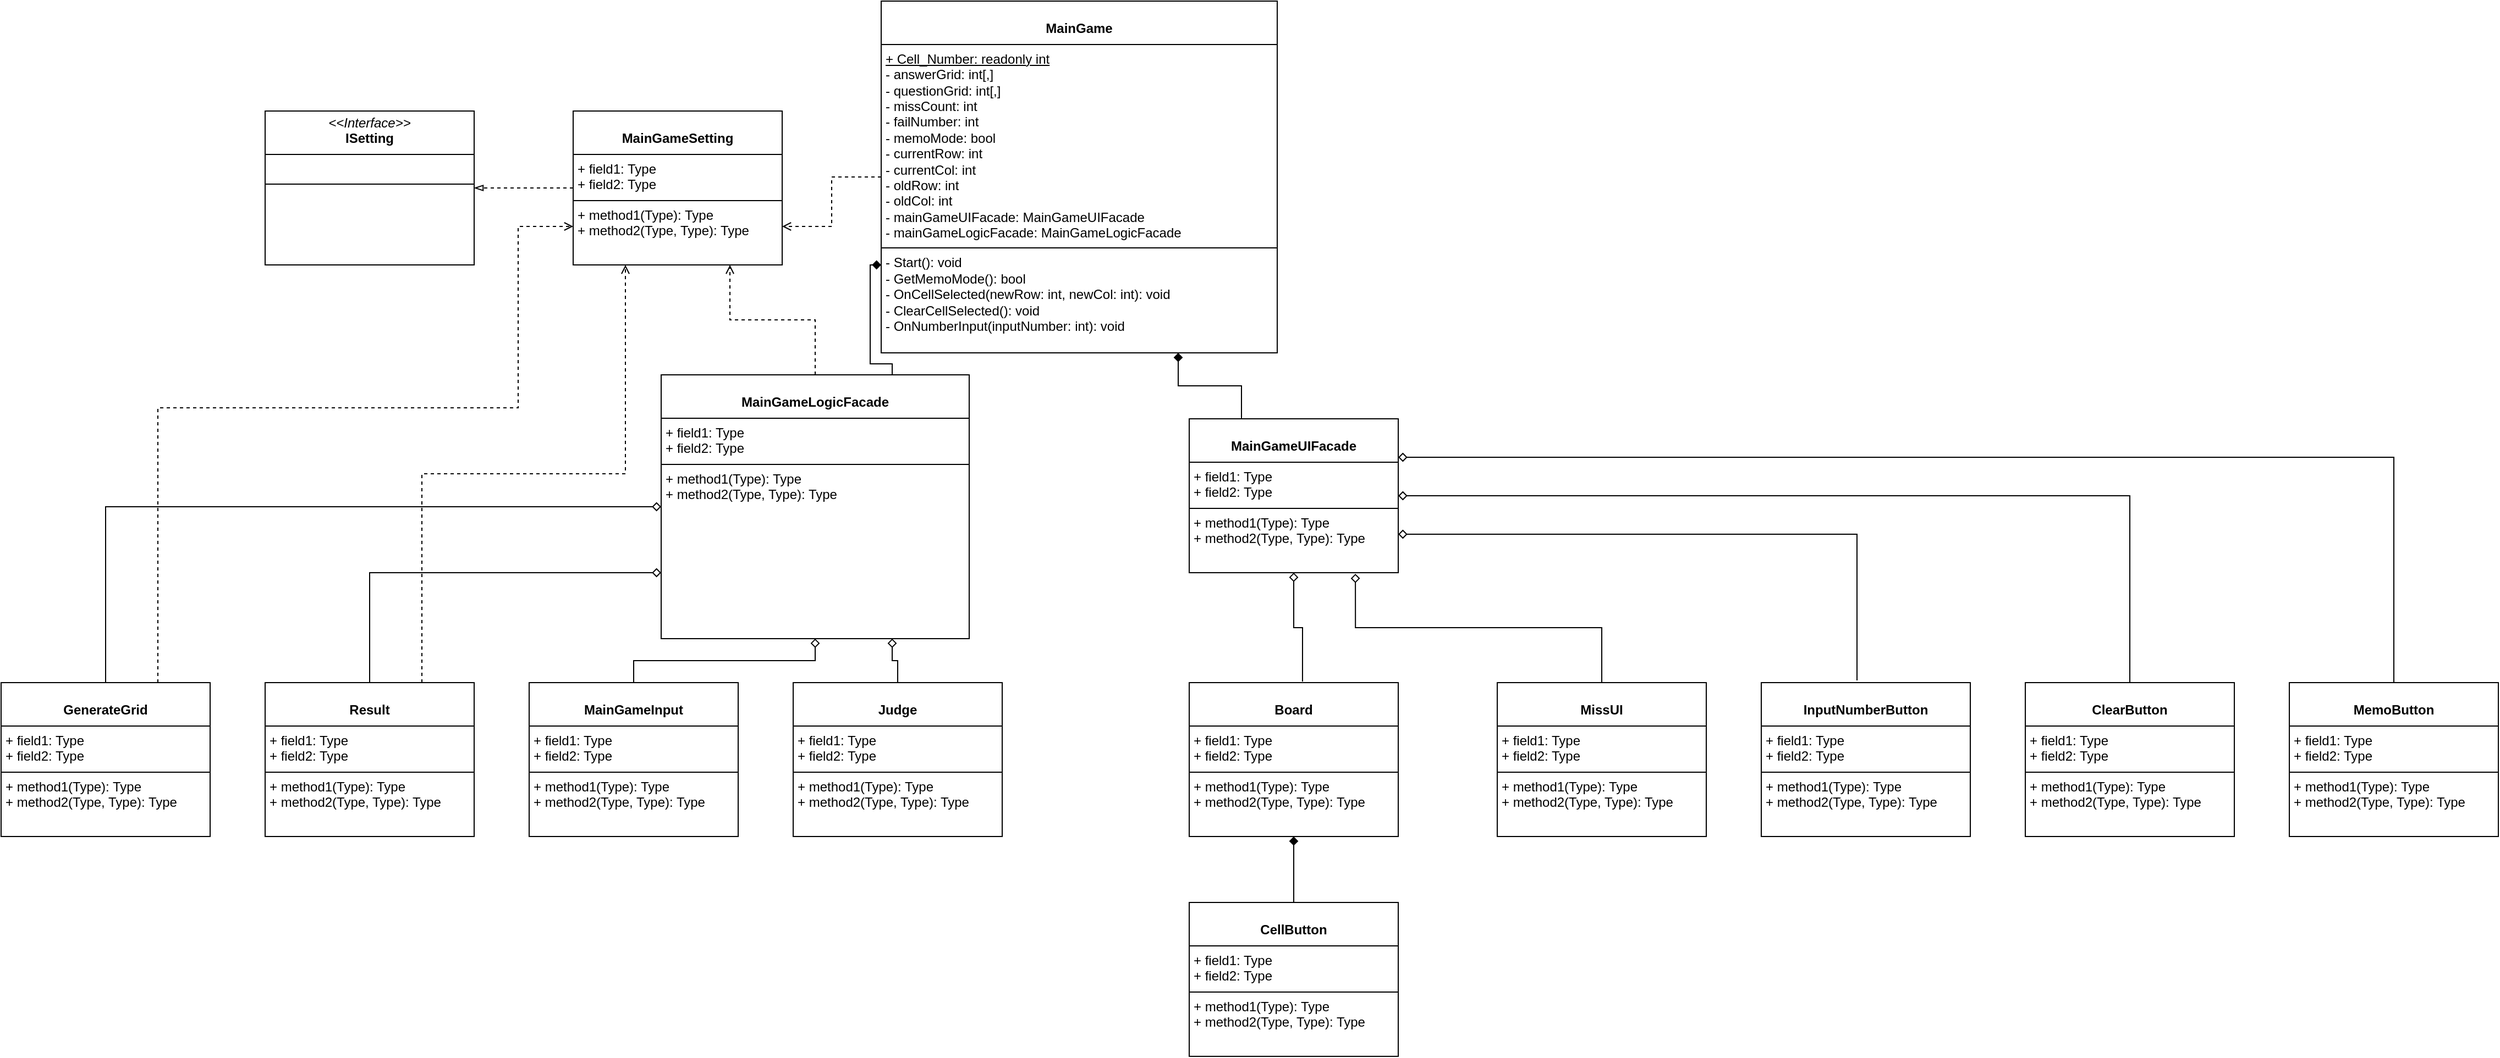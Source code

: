 <mxfile version="28.1.2">
  <diagram name="ページ1" id="Puh7-I7mzjjmiL3vDldl">
    <mxGraphModel dx="1861" dy="1877" grid="1" gridSize="10" guides="1" tooltips="1" connect="1" arrows="1" fold="1" page="1" pageScale="1" pageWidth="827" pageHeight="1169" math="0" shadow="0">
      <root>
        <mxCell id="0" />
        <mxCell id="1" parent="0" />
        <mxCell id="Pp48qL5yRf0eUo82ehOM-2" value="&lt;p style=&quot;margin:0px;margin-top:4px;text-align:center;&quot;&gt;&lt;br&gt;&lt;b&gt;MainGameSetting&lt;/b&gt;&lt;/p&gt;&lt;hr size=&quot;1&quot; style=&quot;border-style:solid;&quot;&gt;&lt;p style=&quot;margin:0px;margin-left:4px;&quot;&gt;+ field1: Type&lt;br&gt;+ field2: Type&lt;/p&gt;&lt;hr size=&quot;1&quot; style=&quot;border-style:solid;&quot;&gt;&lt;p style=&quot;margin:0px;margin-left:4px;&quot;&gt;+ method1(Type): Type&lt;br&gt;+ method2(Type, Type): Type&lt;/p&gt;" style="verticalAlign=top;align=left;overflow=fill;html=1;whiteSpace=wrap;" parent="1" vertex="1">
          <mxGeometry x="40" y="-40" width="190" height="140" as="geometry" />
        </mxCell>
        <mxCell id="Pp48qL5yRf0eUo82ehOM-3" value="&lt;p style=&quot;margin:0px;margin-top:4px;text-align:center;&quot;&gt;&lt;br&gt;&lt;b&gt;MainGameUIFacade&lt;/b&gt;&lt;/p&gt;&lt;hr size=&quot;1&quot; style=&quot;border-style:solid;&quot;&gt;&lt;p style=&quot;margin:0px;margin-left:4px;&quot;&gt;+ field1: Type&lt;br&gt;+ field2: Type&lt;/p&gt;&lt;hr size=&quot;1&quot; style=&quot;border-style:solid;&quot;&gt;&lt;p style=&quot;margin:0px;margin-left:4px;&quot;&gt;+ method1(Type): Type&lt;br&gt;+ method2(Type, Type): Type&lt;/p&gt;" style="verticalAlign=top;align=left;overflow=fill;html=1;whiteSpace=wrap;" parent="1" vertex="1">
          <mxGeometry x="600" y="240" width="190" height="140" as="geometry" />
        </mxCell>
        <mxCell id="Pp48qL5yRf0eUo82ehOM-4" value="&lt;p style=&quot;margin:0px;margin-top:4px;text-align:center;&quot;&gt;&lt;br&gt;&lt;b&gt;MainGameLogicFacade&lt;/b&gt;&lt;/p&gt;&lt;hr size=&quot;1&quot; style=&quot;border-style:solid;&quot;&gt;&lt;p style=&quot;margin:0px;margin-left:4px;&quot;&gt;+ field1: Type&lt;br&gt;+ field2: Type&lt;/p&gt;&lt;hr size=&quot;1&quot; style=&quot;border-style:solid;&quot;&gt;&lt;p style=&quot;margin:0px;margin-left:4px;&quot;&gt;+ method1(Type): Type&lt;br&gt;+ method2(Type, Type): Type&lt;/p&gt;" style="verticalAlign=top;align=left;overflow=fill;html=1;whiteSpace=wrap;" parent="1" vertex="1">
          <mxGeometry x="120" y="200" width="280" height="240" as="geometry" />
        </mxCell>
        <mxCell id="Pp48qL5yRf0eUo82ehOM-5" value="&lt;p style=&quot;margin:0px;margin-top:4px;text-align:center;&quot;&gt;&lt;br&gt;&lt;b&gt;MainGame&lt;/b&gt;&lt;/p&gt;&lt;hr size=&quot;1&quot; style=&quot;border-style:solid;&quot;&gt;&lt;p style=&quot;margin:0px;margin-left:4px;&quot;&gt;&lt;u&gt;+ Cell_Number: readonly int&lt;/u&gt;&lt;br&gt;- answerGrid: int[,]&lt;/p&gt;&lt;p style=&quot;margin:0px;margin-left:4px;&quot;&gt;- questionGrid: int[,]&lt;/p&gt;&lt;p style=&quot;margin:0px;margin-left:4px;&quot;&gt;- missCount: int&lt;/p&gt;&lt;p style=&quot;margin:0px;margin-left:4px;&quot;&gt;- failNumber: int&lt;/p&gt;&lt;p style=&quot;margin:0px;margin-left:4px;&quot;&gt;- memoMode: bool&lt;/p&gt;&lt;p style=&quot;margin:0px;margin-left:4px;&quot;&gt;- currentRow: int&lt;/p&gt;&lt;p style=&quot;margin:0px;margin-left:4px;&quot;&gt;- currentCol: int&lt;/p&gt;&lt;p style=&quot;margin:0px;margin-left:4px;&quot;&gt;- oldRow: int&lt;/p&gt;&lt;p style=&quot;margin:0px;margin-left:4px;&quot;&gt;- oldCol: int&lt;/p&gt;&lt;p style=&quot;margin:0px;margin-left:4px;&quot;&gt;- mainGameUIFacade: MainGameUIFacade&lt;/p&gt;&lt;p style=&quot;margin:0px;margin-left:4px;&quot;&gt;- mainGameLogicFacade: MainGameLogicFacade&lt;/p&gt;&lt;hr size=&quot;1&quot; style=&quot;border-style:solid;&quot;&gt;&lt;p style=&quot;margin:0px;margin-left:4px;&quot;&gt;- Start(): void&lt;br&gt;- GetMemoMode(): bool&lt;/p&gt;&lt;p style=&quot;margin:0px;margin-left:4px;&quot;&gt;- OnCellSelected(newRow: int, newCol: int): void&lt;/p&gt;&lt;p style=&quot;margin:0px;margin-left:4px;&quot;&gt;- ClearCellSelected(): void&lt;/p&gt;&lt;p style=&quot;margin:0px;margin-left:4px;&quot;&gt;- OnNumberInput(inputNumber: int): void&lt;/p&gt;" style="verticalAlign=top;align=left;overflow=fill;html=1;whiteSpace=wrap;" parent="1" vertex="1">
          <mxGeometry x="320" y="-140" width="360" height="320" as="geometry" />
        </mxCell>
        <mxCell id="U8yoPUHGCQlqRKK3olt2-1" value="" style="endArrow=diamond;html=1;rounded=0;endFill=1;entryX=0;entryY=0.75;entryDx=0;entryDy=0;exitX=0.75;exitY=0;exitDx=0;exitDy=0;edgeStyle=orthogonalEdgeStyle;" parent="1" source="Pp48qL5yRf0eUo82ehOM-4" target="Pp48qL5yRf0eUo82ehOM-5" edge="1">
          <mxGeometry width="50" height="50" relative="1" as="geometry">
            <mxPoint x="220" y="220" as="sourcePoint" />
            <mxPoint x="290" y="160" as="targetPoint" />
          </mxGeometry>
        </mxCell>
        <mxCell id="U8yoPUHGCQlqRKK3olt2-2" value="" style="endArrow=open;html=1;rounded=0;entryX=1;entryY=0.75;entryDx=0;entryDy=0;exitX=0;exitY=0.5;exitDx=0;exitDy=0;endFill=0;edgeStyle=orthogonalEdgeStyle;dashed=1;" parent="1" source="Pp48qL5yRf0eUo82ehOM-5" target="Pp48qL5yRf0eUo82ehOM-2" edge="1">
          <mxGeometry width="50" height="50" relative="1" as="geometry">
            <mxPoint x="390" y="250" as="sourcePoint" />
            <mxPoint x="440" y="200" as="targetPoint" />
          </mxGeometry>
        </mxCell>
        <mxCell id="U8yoPUHGCQlqRKK3olt2-3" value="&lt;p style=&quot;margin:0px;margin-top:4px;text-align:center;&quot;&gt;&lt;i&gt;&amp;lt;&amp;lt;Interface&amp;gt;&amp;gt;&lt;/i&gt;&lt;br&gt;&lt;b&gt;ISetting&lt;/b&gt;&lt;/p&gt;&lt;hr size=&quot;1&quot; style=&quot;border-style:solid;&quot;&gt;&lt;p style=&quot;margin:0px;margin-left:4px;&quot;&gt;&lt;br&gt;&lt;/p&gt;&lt;hr size=&quot;1&quot; style=&quot;border-style:solid;&quot;&gt;&lt;p style=&quot;margin:0px;margin-left:4px;&quot;&gt;&lt;br&gt;&lt;/p&gt;" style="verticalAlign=top;align=left;overflow=fill;html=1;whiteSpace=wrap;" parent="1" vertex="1">
          <mxGeometry x="-240" y="-40" width="190" height="140" as="geometry" />
        </mxCell>
        <mxCell id="U8yoPUHGCQlqRKK3olt2-4" value="" style="endArrow=blockThin;html=1;rounded=0;entryX=1;entryY=0.5;entryDx=0;entryDy=0;exitX=0;exitY=0.5;exitDx=0;exitDy=0;endFill=0;dashed=1;edgeStyle=orthogonalEdgeStyle;" parent="1" source="Pp48qL5yRf0eUo82ehOM-2" target="U8yoPUHGCQlqRKK3olt2-3" edge="1">
          <mxGeometry width="50" height="50" relative="1" as="geometry">
            <mxPoint x="90" y="200" as="sourcePoint" />
            <mxPoint x="140" y="150" as="targetPoint" />
          </mxGeometry>
        </mxCell>
        <mxCell id="U8yoPUHGCQlqRKK3olt2-5" value="" style="endArrow=diamond;html=1;rounded=0;entryX=0.75;entryY=1;entryDx=0;entryDy=0;exitX=0.25;exitY=0;exitDx=0;exitDy=0;edgeStyle=orthogonalEdgeStyle;endFill=1;" parent="1" source="Pp48qL5yRf0eUo82ehOM-3" target="Pp48qL5yRf0eUo82ehOM-5" edge="1">
          <mxGeometry width="50" height="50" relative="1" as="geometry">
            <mxPoint x="370" y="310" as="sourcePoint" />
            <mxPoint x="420" y="260" as="targetPoint" />
          </mxGeometry>
        </mxCell>
        <mxCell id="U8yoPUHGCQlqRKK3olt2-6" value="&lt;p style=&quot;margin:0px;margin-top:4px;text-align:center;&quot;&gt;&lt;br&gt;&lt;b&gt;Board&lt;/b&gt;&lt;/p&gt;&lt;hr size=&quot;1&quot; style=&quot;border-style:solid;&quot;&gt;&lt;p style=&quot;margin:0px;margin-left:4px;&quot;&gt;+ field1: Type&lt;br&gt;+ field2: Type&lt;/p&gt;&lt;hr size=&quot;1&quot; style=&quot;border-style:solid;&quot;&gt;&lt;p style=&quot;margin:0px;margin-left:4px;&quot;&gt;+ method1(Type): Type&lt;br&gt;+ method2(Type, Type): Type&lt;/p&gt;" style="verticalAlign=top;align=left;overflow=fill;html=1;whiteSpace=wrap;" parent="1" vertex="1">
          <mxGeometry x="600" y="480" width="190" height="140" as="geometry" />
        </mxCell>
        <mxCell id="U8yoPUHGCQlqRKK3olt2-7" value="" style="endArrow=diamond;html=1;rounded=0;entryX=0.5;entryY=1;entryDx=0;entryDy=0;exitX=0.542;exitY=-0.007;exitDx=0;exitDy=0;exitPerimeter=0;edgeStyle=orthogonalEdgeStyle;endFill=0;" parent="1" source="U8yoPUHGCQlqRKK3olt2-6" target="Pp48qL5yRf0eUo82ehOM-3" edge="1">
          <mxGeometry width="50" height="50" relative="1" as="geometry">
            <mxPoint x="700" y="440" as="sourcePoint" />
            <mxPoint x="750" y="430" as="targetPoint" />
          </mxGeometry>
        </mxCell>
        <mxCell id="U8yoPUHGCQlqRKK3olt2-8" value="&lt;p style=&quot;margin:0px;margin-top:4px;text-align:center;&quot;&gt;&lt;br&gt;&lt;b&gt;CellButton&lt;/b&gt;&lt;/p&gt;&lt;hr size=&quot;1&quot; style=&quot;border-style:solid;&quot;&gt;&lt;p style=&quot;margin:0px;margin-left:4px;&quot;&gt;+ field1: Type&lt;br&gt;+ field2: Type&lt;/p&gt;&lt;hr size=&quot;1&quot; style=&quot;border-style:solid;&quot;&gt;&lt;p style=&quot;margin:0px;margin-left:4px;&quot;&gt;+ method1(Type): Type&lt;br&gt;+ method2(Type, Type): Type&lt;/p&gt;" style="verticalAlign=top;align=left;overflow=fill;html=1;whiteSpace=wrap;" parent="1" vertex="1">
          <mxGeometry x="600" y="680" width="190" height="140" as="geometry" />
        </mxCell>
        <mxCell id="U8yoPUHGCQlqRKK3olt2-9" value="" style="endArrow=diamond;html=1;rounded=0;exitX=0.5;exitY=0;exitDx=0;exitDy=0;entryX=0.5;entryY=1;entryDx=0;entryDy=0;endFill=1;" parent="1" source="U8yoPUHGCQlqRKK3olt2-8" target="U8yoPUHGCQlqRKK3olt2-6" edge="1">
          <mxGeometry width="50" height="50" relative="1" as="geometry">
            <mxPoint x="750" y="670" as="sourcePoint" />
            <mxPoint x="800" y="620" as="targetPoint" />
          </mxGeometry>
        </mxCell>
        <mxCell id="U8yoPUHGCQlqRKK3olt2-10" value="&lt;p style=&quot;margin:0px;margin-top:4px;text-align:center;&quot;&gt;&lt;br&gt;&lt;b&gt;MissUI&lt;/b&gt;&lt;/p&gt;&lt;hr size=&quot;1&quot; style=&quot;border-style:solid;&quot;&gt;&lt;p style=&quot;margin:0px;margin-left:4px;&quot;&gt;+ field1: Type&lt;br&gt;+ field2: Type&lt;/p&gt;&lt;hr size=&quot;1&quot; style=&quot;border-style:solid;&quot;&gt;&lt;p style=&quot;margin:0px;margin-left:4px;&quot;&gt;+ method1(Type): Type&lt;br&gt;+ method2(Type, Type): Type&lt;/p&gt;" style="verticalAlign=top;align=left;overflow=fill;html=1;whiteSpace=wrap;" parent="1" vertex="1">
          <mxGeometry x="880" y="480" width="190" height="140" as="geometry" />
        </mxCell>
        <mxCell id="U8yoPUHGCQlqRKK3olt2-11" value="" style="endArrow=diamond;html=1;rounded=0;entryX=0.795;entryY=1.007;entryDx=0;entryDy=0;exitX=0.5;exitY=0;exitDx=0;exitDy=0;edgeStyle=orthogonalEdgeStyle;endFill=0;entryPerimeter=0;" parent="1" source="U8yoPUHGCQlqRKK3olt2-10" target="Pp48qL5yRf0eUo82ehOM-3" edge="1">
          <mxGeometry width="50" height="50" relative="1" as="geometry">
            <mxPoint x="860" y="489" as="sourcePoint" />
            <mxPoint x="852" y="390" as="targetPoint" />
          </mxGeometry>
        </mxCell>
        <mxCell id="U8yoPUHGCQlqRKK3olt2-12" value="&lt;p style=&quot;margin:0px;margin-top:4px;text-align:center;&quot;&gt;&lt;br&gt;&lt;b&gt;InputNumberButton&lt;/b&gt;&lt;/p&gt;&lt;hr size=&quot;1&quot; style=&quot;border-style:solid;&quot;&gt;&lt;p style=&quot;margin:0px;margin-left:4px;&quot;&gt;+ field1: Type&lt;br&gt;+ field2: Type&lt;/p&gt;&lt;hr size=&quot;1&quot; style=&quot;border-style:solid;&quot;&gt;&lt;p style=&quot;margin:0px;margin-left:4px;&quot;&gt;+ method1(Type): Type&lt;br&gt;+ method2(Type, Type): Type&lt;/p&gt;" style="verticalAlign=top;align=left;overflow=fill;html=1;whiteSpace=wrap;" parent="1" vertex="1">
          <mxGeometry x="1120" y="480" width="190" height="140" as="geometry" />
        </mxCell>
        <mxCell id="U8yoPUHGCQlqRKK3olt2-13" value="" style="endArrow=diamond;html=1;rounded=0;entryX=1;entryY=0.75;entryDx=0;entryDy=0;exitX=0.458;exitY=-0.014;exitDx=0;exitDy=0;edgeStyle=orthogonalEdgeStyle;endFill=0;exitPerimeter=0;" parent="1" source="U8yoPUHGCQlqRKK3olt2-12" target="Pp48qL5yRf0eUo82ehOM-3" edge="1">
          <mxGeometry width="50" height="50" relative="1" as="geometry">
            <mxPoint x="985" y="490" as="sourcePoint" />
            <mxPoint x="761" y="391" as="targetPoint" />
            <Array as="points">
              <mxPoint x="1207" y="345" />
            </Array>
          </mxGeometry>
        </mxCell>
        <mxCell id="U8yoPUHGCQlqRKK3olt2-14" value="&lt;p style=&quot;margin:0px;margin-top:4px;text-align:center;&quot;&gt;&lt;br&gt;&lt;b&gt;ClearButton&lt;/b&gt;&lt;/p&gt;&lt;hr size=&quot;1&quot; style=&quot;border-style:solid;&quot;&gt;&lt;p style=&quot;margin:0px;margin-left:4px;&quot;&gt;+ field1: Type&lt;br&gt;+ field2: Type&lt;/p&gt;&lt;hr size=&quot;1&quot; style=&quot;border-style:solid;&quot;&gt;&lt;p style=&quot;margin:0px;margin-left:4px;&quot;&gt;+ method1(Type): Type&lt;br&gt;+ method2(Type, Type): Type&lt;/p&gt;" style="verticalAlign=top;align=left;overflow=fill;html=1;whiteSpace=wrap;" parent="1" vertex="1">
          <mxGeometry x="1360" y="480" width="190" height="140" as="geometry" />
        </mxCell>
        <mxCell id="U8yoPUHGCQlqRKK3olt2-15" value="" style="endArrow=diamond;html=1;rounded=0;entryX=1;entryY=0.5;entryDx=0;entryDy=0;exitX=0.5;exitY=0;exitDx=0;exitDy=0;edgeStyle=orthogonalEdgeStyle;endFill=0;" parent="1" source="U8yoPUHGCQlqRKK3olt2-14" target="Pp48qL5yRf0eUo82ehOM-3" edge="1">
          <mxGeometry width="50" height="50" relative="1" as="geometry">
            <mxPoint x="1217" y="488" as="sourcePoint" />
            <mxPoint x="800" y="355" as="targetPoint" />
            <Array as="points">
              <mxPoint x="1455" y="310" />
            </Array>
          </mxGeometry>
        </mxCell>
        <mxCell id="U8yoPUHGCQlqRKK3olt2-16" value="&lt;p style=&quot;margin:0px;margin-top:4px;text-align:center;&quot;&gt;&lt;br&gt;&lt;b&gt;MemoButton&lt;/b&gt;&lt;/p&gt;&lt;hr size=&quot;1&quot; style=&quot;border-style:solid;&quot;&gt;&lt;p style=&quot;margin:0px;margin-left:4px;&quot;&gt;+ field1: Type&lt;br&gt;+ field2: Type&lt;/p&gt;&lt;hr size=&quot;1&quot; style=&quot;border-style:solid;&quot;&gt;&lt;p style=&quot;margin:0px;margin-left:4px;&quot;&gt;+ method1(Type): Type&lt;br&gt;+ method2(Type, Type): Type&lt;/p&gt;" style="verticalAlign=top;align=left;overflow=fill;html=1;whiteSpace=wrap;" parent="1" vertex="1">
          <mxGeometry x="1600" y="480" width="190" height="140" as="geometry" />
        </mxCell>
        <mxCell id="U8yoPUHGCQlqRKK3olt2-17" value="" style="endArrow=diamond;html=1;rounded=0;entryX=1;entryY=0.25;entryDx=0;entryDy=0;exitX=0.5;exitY=0;exitDx=0;exitDy=0;edgeStyle=orthogonalEdgeStyle;endFill=0;" parent="1" source="U8yoPUHGCQlqRKK3olt2-16" target="Pp48qL5yRf0eUo82ehOM-3" edge="1">
          <mxGeometry width="50" height="50" relative="1" as="geometry">
            <mxPoint x="1465" y="490" as="sourcePoint" />
            <mxPoint x="800" y="320" as="targetPoint" />
            <Array as="points">
              <mxPoint x="1695" y="275" />
            </Array>
          </mxGeometry>
        </mxCell>
        <mxCell id="U8yoPUHGCQlqRKK3olt2-18" value="&lt;p style=&quot;margin:0px;margin-top:4px;text-align:center;&quot;&gt;&lt;br&gt;&lt;b&gt;Judge&lt;/b&gt;&lt;/p&gt;&lt;hr size=&quot;1&quot; style=&quot;border-style:solid;&quot;&gt;&lt;p style=&quot;margin:0px;margin-left:4px;&quot;&gt;+ field1: Type&lt;br&gt;+ field2: Type&lt;/p&gt;&lt;hr size=&quot;1&quot; style=&quot;border-style:solid;&quot;&gt;&lt;p style=&quot;margin:0px;margin-left:4px;&quot;&gt;+ method1(Type): Type&lt;br&gt;+ method2(Type, Type): Type&lt;/p&gt;" style="verticalAlign=top;align=left;overflow=fill;html=1;whiteSpace=wrap;" parent="1" vertex="1">
          <mxGeometry x="240" y="480" width="190" height="140" as="geometry" />
        </mxCell>
        <mxCell id="U8yoPUHGCQlqRKK3olt2-19" value="&lt;p style=&quot;margin:0px;margin-top:4px;text-align:center;&quot;&gt;&lt;br&gt;&lt;b&gt;MainGameInput&lt;/b&gt;&lt;/p&gt;&lt;hr size=&quot;1&quot; style=&quot;border-style:solid;&quot;&gt;&lt;p style=&quot;margin:0px;margin-left:4px;&quot;&gt;+ field1: Type&lt;br&gt;+ field2: Type&lt;/p&gt;&lt;hr size=&quot;1&quot; style=&quot;border-style:solid;&quot;&gt;&lt;p style=&quot;margin:0px;margin-left:4px;&quot;&gt;+ method1(Type): Type&lt;br&gt;+ method2(Type, Type): Type&lt;/p&gt;" style="verticalAlign=top;align=left;overflow=fill;html=1;whiteSpace=wrap;" parent="1" vertex="1">
          <mxGeometry y="480" width="190" height="140" as="geometry" />
        </mxCell>
        <mxCell id="U8yoPUHGCQlqRKK3olt2-20" value="&lt;p style=&quot;margin:0px;margin-top:4px;text-align:center;&quot;&gt;&lt;br&gt;&lt;b&gt;Result&lt;/b&gt;&lt;/p&gt;&lt;hr size=&quot;1&quot; style=&quot;border-style:solid;&quot;&gt;&lt;p style=&quot;margin:0px;margin-left:4px;&quot;&gt;+ field1: Type&lt;br&gt;+ field2: Type&lt;/p&gt;&lt;hr size=&quot;1&quot; style=&quot;border-style:solid;&quot;&gt;&lt;p style=&quot;margin:0px;margin-left:4px;&quot;&gt;+ method1(Type): Type&lt;br&gt;+ method2(Type, Type): Type&lt;/p&gt;" style="verticalAlign=top;align=left;overflow=fill;html=1;whiteSpace=wrap;" parent="1" vertex="1">
          <mxGeometry x="-240" y="480" width="190" height="140" as="geometry" />
        </mxCell>
        <mxCell id="U8yoPUHGCQlqRKK3olt2-21" value="&lt;p style=&quot;margin:0px;margin-top:4px;text-align:center;&quot;&gt;&lt;br&gt;&lt;b&gt;GenerateGrid&lt;/b&gt;&lt;/p&gt;&lt;hr size=&quot;1&quot; style=&quot;border-style:solid;&quot;&gt;&lt;p style=&quot;margin:0px;margin-left:4px;&quot;&gt;+ field1: Type&lt;br&gt;+ field2: Type&lt;/p&gt;&lt;hr size=&quot;1&quot; style=&quot;border-style:solid;&quot;&gt;&lt;p style=&quot;margin:0px;margin-left:4px;&quot;&gt;+ method1(Type): Type&lt;br&gt;+ method2(Type, Type): Type&lt;/p&gt;" style="verticalAlign=top;align=left;overflow=fill;html=1;whiteSpace=wrap;" parent="1" vertex="1">
          <mxGeometry x="-480" y="480" width="190" height="140" as="geometry" />
        </mxCell>
        <mxCell id="U8yoPUHGCQlqRKK3olt2-22" value="" style="endArrow=diamond;html=1;rounded=0;entryX=0.75;entryY=1;entryDx=0;entryDy=0;exitX=0.5;exitY=0;exitDx=0;exitDy=0;edgeStyle=orthogonalEdgeStyle;endFill=0;" parent="1" source="U8yoPUHGCQlqRKK3olt2-18" target="Pp48qL5yRf0eUo82ehOM-4" edge="1">
          <mxGeometry width="50" height="50" relative="1" as="geometry">
            <mxPoint x="290" y="489" as="sourcePoint" />
            <mxPoint x="282" y="390" as="targetPoint" />
          </mxGeometry>
        </mxCell>
        <mxCell id="U8yoPUHGCQlqRKK3olt2-23" value="" style="endArrow=diamond;html=1;rounded=0;entryX=0.5;entryY=1;entryDx=0;entryDy=0;exitX=0.5;exitY=0;exitDx=0;exitDy=0;edgeStyle=orthogonalEdgeStyle;endFill=0;" parent="1" source="U8yoPUHGCQlqRKK3olt2-19" target="Pp48qL5yRf0eUo82ehOM-4" edge="1">
          <mxGeometry width="50" height="50" relative="1" as="geometry">
            <mxPoint x="345" y="490" as="sourcePoint" />
            <mxPoint x="273" y="390" as="targetPoint" />
          </mxGeometry>
        </mxCell>
        <mxCell id="U8yoPUHGCQlqRKK3olt2-24" value="" style="endArrow=diamond;html=1;rounded=0;entryX=0;entryY=0.75;entryDx=0;entryDy=0;exitX=0.5;exitY=0;exitDx=0;exitDy=0;edgeStyle=orthogonalEdgeStyle;endFill=0;" parent="1" source="U8yoPUHGCQlqRKK3olt2-20" target="Pp48qL5yRf0eUo82ehOM-4" edge="1">
          <mxGeometry width="50" height="50" relative="1" as="geometry">
            <mxPoint x="-170.5" y="390" as="sourcePoint" />
            <mxPoint x="-50.5" y="290" as="targetPoint" />
          </mxGeometry>
        </mxCell>
        <mxCell id="U8yoPUHGCQlqRKK3olt2-25" value="" style="endArrow=diamond;html=1;rounded=0;entryX=0;entryY=0.5;entryDx=0;entryDy=0;exitX=0.5;exitY=0;exitDx=0;exitDy=0;edgeStyle=orthogonalEdgeStyle;endFill=0;" parent="1" source="U8yoPUHGCQlqRKK3olt2-21" target="Pp48qL5yRf0eUo82ehOM-4" edge="1">
          <mxGeometry width="50" height="50" relative="1" as="geometry">
            <mxPoint x="-135" y="490" as="sourcePoint" />
            <mxPoint x="130" y="355" as="targetPoint" />
          </mxGeometry>
        </mxCell>
        <mxCell id="U8yoPUHGCQlqRKK3olt2-26" value="" style="endArrow=open;html=1;rounded=0;entryX=0;entryY=0.75;entryDx=0;entryDy=0;exitX=0.75;exitY=0;exitDx=0;exitDy=0;endFill=0;edgeStyle=orthogonalEdgeStyle;dashed=1;" parent="1" source="U8yoPUHGCQlqRKK3olt2-21" target="Pp48qL5yRf0eUo82ehOM-2" edge="1">
          <mxGeometry width="50" height="50" relative="1" as="geometry">
            <mxPoint x="-30" y="215" as="sourcePoint" />
            <mxPoint x="-120" y="170" as="targetPoint" />
            <Array as="points">
              <mxPoint x="-337" y="230" />
              <mxPoint x="-10" y="230" />
              <mxPoint x="-10" y="65" />
            </Array>
          </mxGeometry>
        </mxCell>
        <mxCell id="U8yoPUHGCQlqRKK3olt2-27" value="" style="endArrow=open;html=1;rounded=0;entryX=0.25;entryY=1;entryDx=0;entryDy=0;exitX=0.75;exitY=0;exitDx=0;exitDy=0;endFill=0;edgeStyle=orthogonalEdgeStyle;dashed=1;" parent="1" source="U8yoPUHGCQlqRKK3olt2-20" target="Pp48qL5yRf0eUo82ehOM-2" edge="1">
          <mxGeometry width="50" height="50" relative="1" as="geometry">
            <mxPoint x="-327" y="490" as="sourcePoint" />
            <mxPoint x="98" y="110" as="targetPoint" />
          </mxGeometry>
        </mxCell>
        <mxCell id="U8yoPUHGCQlqRKK3olt2-28" value="" style="endArrow=open;html=1;rounded=0;entryX=0.75;entryY=1;entryDx=0;entryDy=0;exitX=0.5;exitY=0;exitDx=0;exitDy=0;endFill=0;edgeStyle=orthogonalEdgeStyle;dashed=1;" parent="1" source="Pp48qL5yRf0eUo82ehOM-4" target="Pp48qL5yRf0eUo82ehOM-2" edge="1">
          <mxGeometry width="50" height="50" relative="1" as="geometry">
            <mxPoint x="-87" y="490" as="sourcePoint" />
            <mxPoint x="98" y="110" as="targetPoint" />
          </mxGeometry>
        </mxCell>
      </root>
    </mxGraphModel>
  </diagram>
</mxfile>

